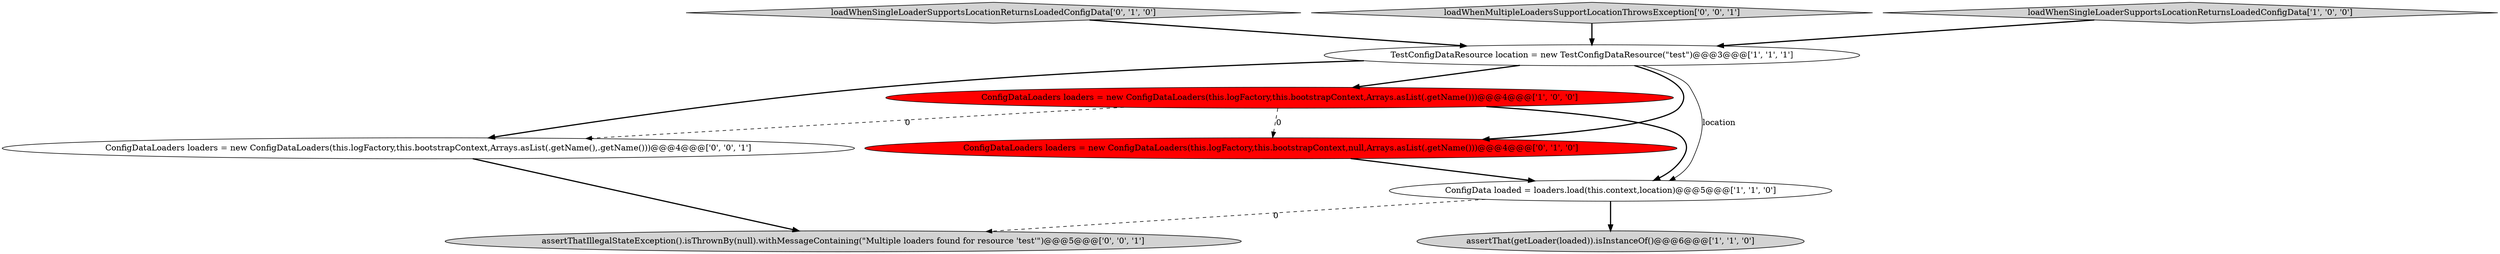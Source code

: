 digraph {
5 [style = filled, label = "ConfigDataLoaders loaders = new ConfigDataLoaders(this.logFactory,this.bootstrapContext,null,Arrays.asList(.getName()))@@@4@@@['0', '1', '0']", fillcolor = red, shape = ellipse image = "AAA1AAABBB2BBB"];
6 [style = filled, label = "loadWhenSingleLoaderSupportsLocationReturnsLoadedConfigData['0', '1', '0']", fillcolor = lightgray, shape = diamond image = "AAA0AAABBB2BBB"];
9 [style = filled, label = "loadWhenMultipleLoadersSupportLocationThrowsException['0', '0', '1']", fillcolor = lightgray, shape = diamond image = "AAA0AAABBB3BBB"];
4 [style = filled, label = "assertThat(getLoader(loaded)).isInstanceOf()@@@6@@@['1', '1', '0']", fillcolor = lightgray, shape = ellipse image = "AAA0AAABBB1BBB"];
1 [style = filled, label = "loadWhenSingleLoaderSupportsLocationReturnsLoadedConfigData['1', '0', '0']", fillcolor = lightgray, shape = diamond image = "AAA0AAABBB1BBB"];
3 [style = filled, label = "ConfigDataLoaders loaders = new ConfigDataLoaders(this.logFactory,this.bootstrapContext,Arrays.asList(.getName()))@@@4@@@['1', '0', '0']", fillcolor = red, shape = ellipse image = "AAA1AAABBB1BBB"];
7 [style = filled, label = "ConfigDataLoaders loaders = new ConfigDataLoaders(this.logFactory,this.bootstrapContext,Arrays.asList(.getName(),.getName()))@@@4@@@['0', '0', '1']", fillcolor = white, shape = ellipse image = "AAA0AAABBB3BBB"];
8 [style = filled, label = "assertThatIllegalStateException().isThrownBy(null).withMessageContaining(\"Multiple loaders found for resource 'test'\")@@@5@@@['0', '0', '1']", fillcolor = lightgray, shape = ellipse image = "AAA0AAABBB3BBB"];
0 [style = filled, label = "TestConfigDataResource location = new TestConfigDataResource(\"test\")@@@3@@@['1', '1', '1']", fillcolor = white, shape = ellipse image = "AAA0AAABBB1BBB"];
2 [style = filled, label = "ConfigData loaded = loaders.load(this.context,location)@@@5@@@['1', '1', '0']", fillcolor = white, shape = ellipse image = "AAA0AAABBB1BBB"];
0->3 [style = bold, label=""];
3->5 [style = dashed, label="0"];
5->2 [style = bold, label=""];
6->0 [style = bold, label=""];
1->0 [style = bold, label=""];
9->0 [style = bold, label=""];
3->2 [style = bold, label=""];
0->2 [style = solid, label="location"];
7->8 [style = bold, label=""];
2->4 [style = bold, label=""];
3->7 [style = dashed, label="0"];
2->8 [style = dashed, label="0"];
0->5 [style = bold, label=""];
0->7 [style = bold, label=""];
}
